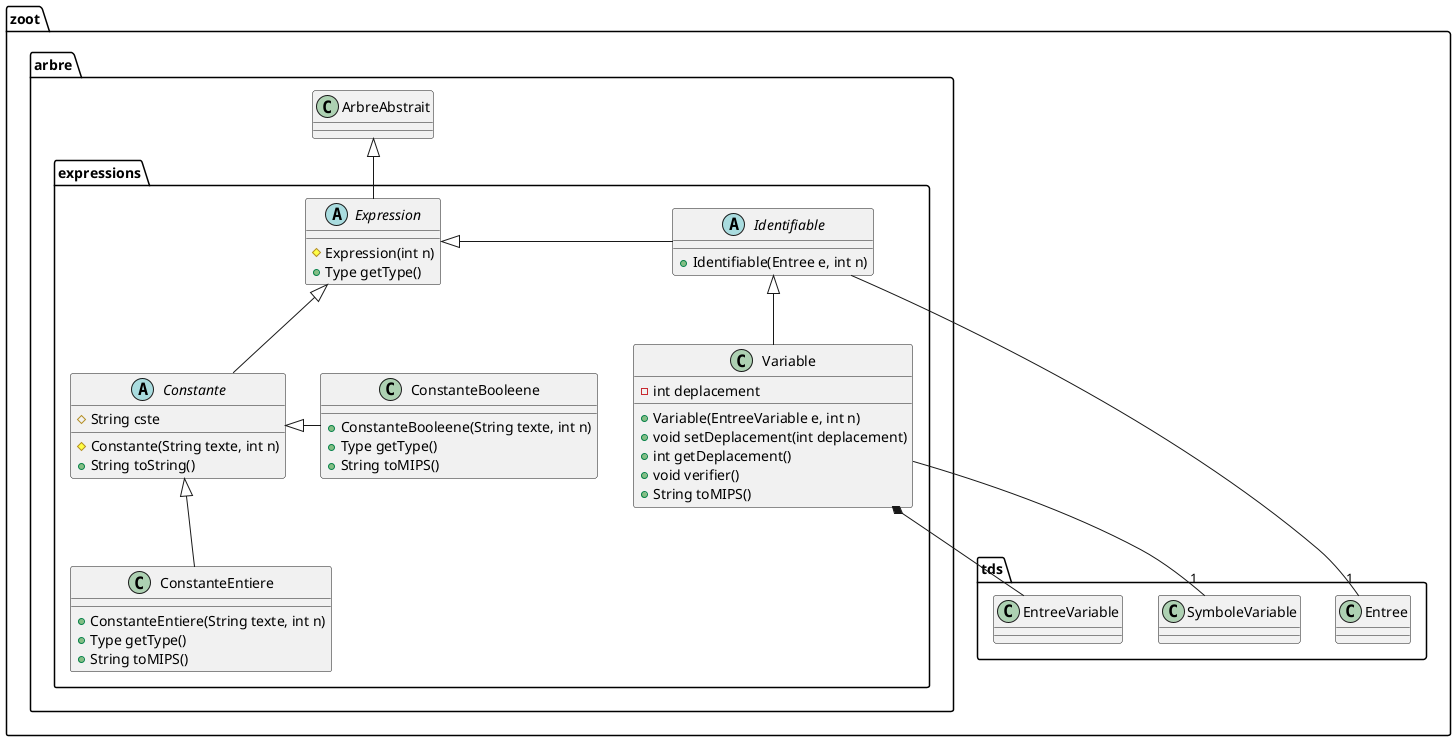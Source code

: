@startuml "Package expressions"
namespace zoot.arbre.expressions {
    ' Includes
    ' Classes
    abstract class Expression {
        # Expression(int n)
        + Type getType()
    }

    abstract class Constante {
        # String cste
        # Constante(String texte, int n)
        + String toString()
    }

    class ConstanteEntiere {
        + ConstanteEntiere(String texte, int n)
        + Type getType()
        + String toMIPS()
    }

    class ConstanteBooleene {
        + ConstanteBooleene(String texte, int n)
        + Type getType()
        + String toMIPS()

    }

    abstract class Identifiable {
        + Identifiable(Entree e, int n)
    }

    class Variable {
        - int deplacement
        + Variable(EntreeVariable e, int n)
        + void setDeplacement(int deplacement)
        + int getDeplacement()
        + void verifier()
        + String toMIPS()
    }
    ' Relations entre les classes
    Expression -up-|> zoot.arbre.ArbreAbstrait
    Constante -up-|> Expression
    ConstanteEntiere -up-|> Constante
    ConstanteBooleene -right-|> Constante
    Identifiable --"1" zoot.tds.Entree
    Identifiable -right-|> Expression
    Variable -up-|> Identifiable
    Variable --"1" zoot.tds.SymboleVariable
    Variable *-- zoot.tds.EntreeVariable
}
@enduml